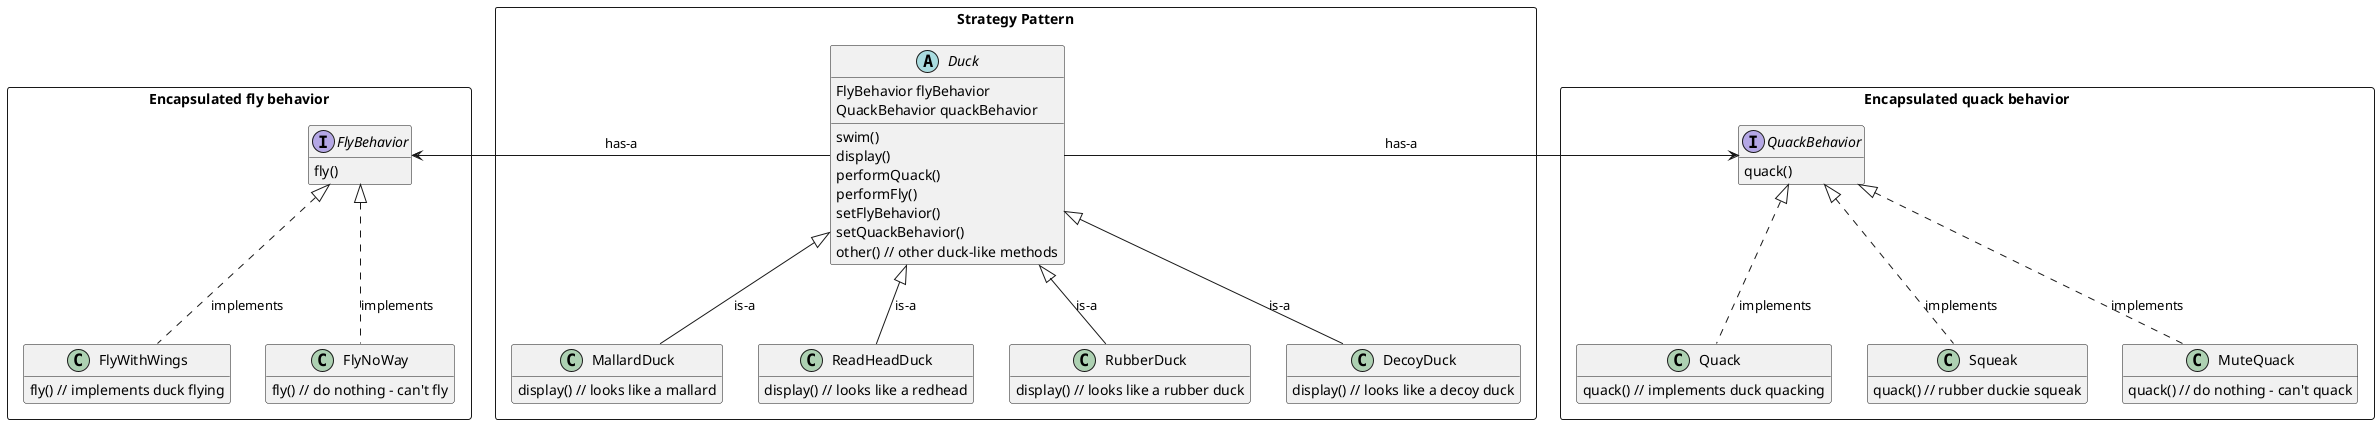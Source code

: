 @startuml
'https://plantuml.com/class-diagram

package "Strategy Pattern" <<Rectangle>> {
    abstract class Duck {
     FlyBehavior flyBehavior
     QuackBehavior quackBehavior
     swim()
     display()
     performQuack()
     performFly()
     setFlyBehavior()
     setQuackBehavior()
     other() // other duck-like methods
    }

    class MallardDuck {
        display() // looks like a mallard
    }

    class ReadHeadDuck {
        display() // looks like a redhead
    }

    class RubberDuck {
        display() // looks like a rubber duck
    }

    class DecoyDuck {
        display() // looks like a decoy duck
    }
}
package "Encapsulated fly behavior" <<Rectangle>> {
    interface FlyBehavior {
        fly()
    }

    class FlyWithWings {
        fly() // implements duck flying
    }

    class FlyNoWay {
        fly() // do nothing - can't fly
    }
}
package "Encapsulated quack behavior" <<Rectangle>> {
    interface QuackBehavior {
        quack()
    }

    class Quack {
        quack() // implements duck quacking
    }

    class Squeak {
        quack() // rubber duckie squeak
    }

    class MuteQuack {
        quack() // do nothing - can't quack
    }
}

Duck -left-> FlyBehavior: has-a
Duck -right-> QuackBehavior: has-a
Duck <|-down- MallardDuck: is-a
Duck <|-down- ReadHeadDuck: is-a
Duck <|-down- RubberDuck: is-a
Duck <|-down- DecoyDuck: is-a
FlyBehavior <|.. FlyWithWings: implements
FlyBehavior <|.. FlyNoWay: implements
QuackBehavior <|.. Quack: implements
QuackBehavior <|.. Squeak: implements
QuackBehavior <|.. MuteQuack: implements

hide empty members
@enduml